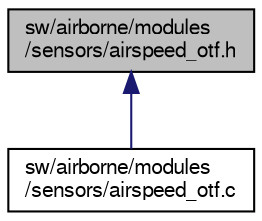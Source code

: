 digraph "sw/airborne/modules/sensors/airspeed_otf.h"
{
  edge [fontname="FreeSans",fontsize="10",labelfontname="FreeSans",labelfontsize="10"];
  node [fontname="FreeSans",fontsize="10",shape=record];
  Node1 [label="sw/airborne/modules\l/sensors/airspeed_otf.h",height=0.2,width=0.4,color="black", fillcolor="grey75", style="filled", fontcolor="black"];
  Node1 -> Node2 [dir="back",color="midnightblue",fontsize="10",style="solid",fontname="FreeSans"];
  Node2 [label="sw/airborne/modules\l/sensors/airspeed_otf.c",height=0.2,width=0.4,color="black", fillcolor="white", style="filled",URL="$airspeed__otf_8c.html",tooltip="UART interface for Aeroprobe On-The-Fly! air data computer. "];
}
